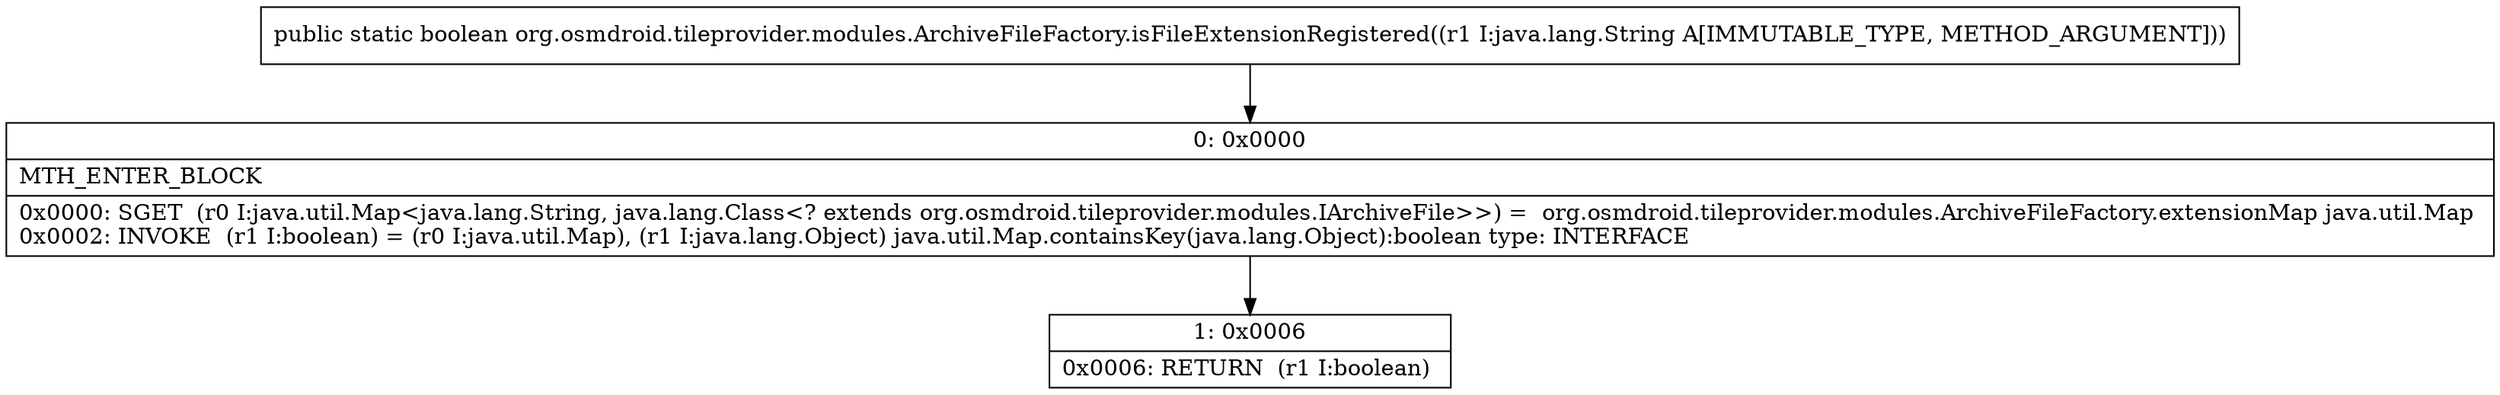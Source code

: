 digraph "CFG fororg.osmdroid.tileprovider.modules.ArchiveFileFactory.isFileExtensionRegistered(Ljava\/lang\/String;)Z" {
Node_0 [shape=record,label="{0\:\ 0x0000|MTH_ENTER_BLOCK\l|0x0000: SGET  (r0 I:java.util.Map\<java.lang.String, java.lang.Class\<? extends org.osmdroid.tileprovider.modules.IArchiveFile\>\>) =  org.osmdroid.tileprovider.modules.ArchiveFileFactory.extensionMap java.util.Map \l0x0002: INVOKE  (r1 I:boolean) = (r0 I:java.util.Map), (r1 I:java.lang.Object) java.util.Map.containsKey(java.lang.Object):boolean type: INTERFACE \l}"];
Node_1 [shape=record,label="{1\:\ 0x0006|0x0006: RETURN  (r1 I:boolean) \l}"];
MethodNode[shape=record,label="{public static boolean org.osmdroid.tileprovider.modules.ArchiveFileFactory.isFileExtensionRegistered((r1 I:java.lang.String A[IMMUTABLE_TYPE, METHOD_ARGUMENT])) }"];
MethodNode -> Node_0;
Node_0 -> Node_1;
}

